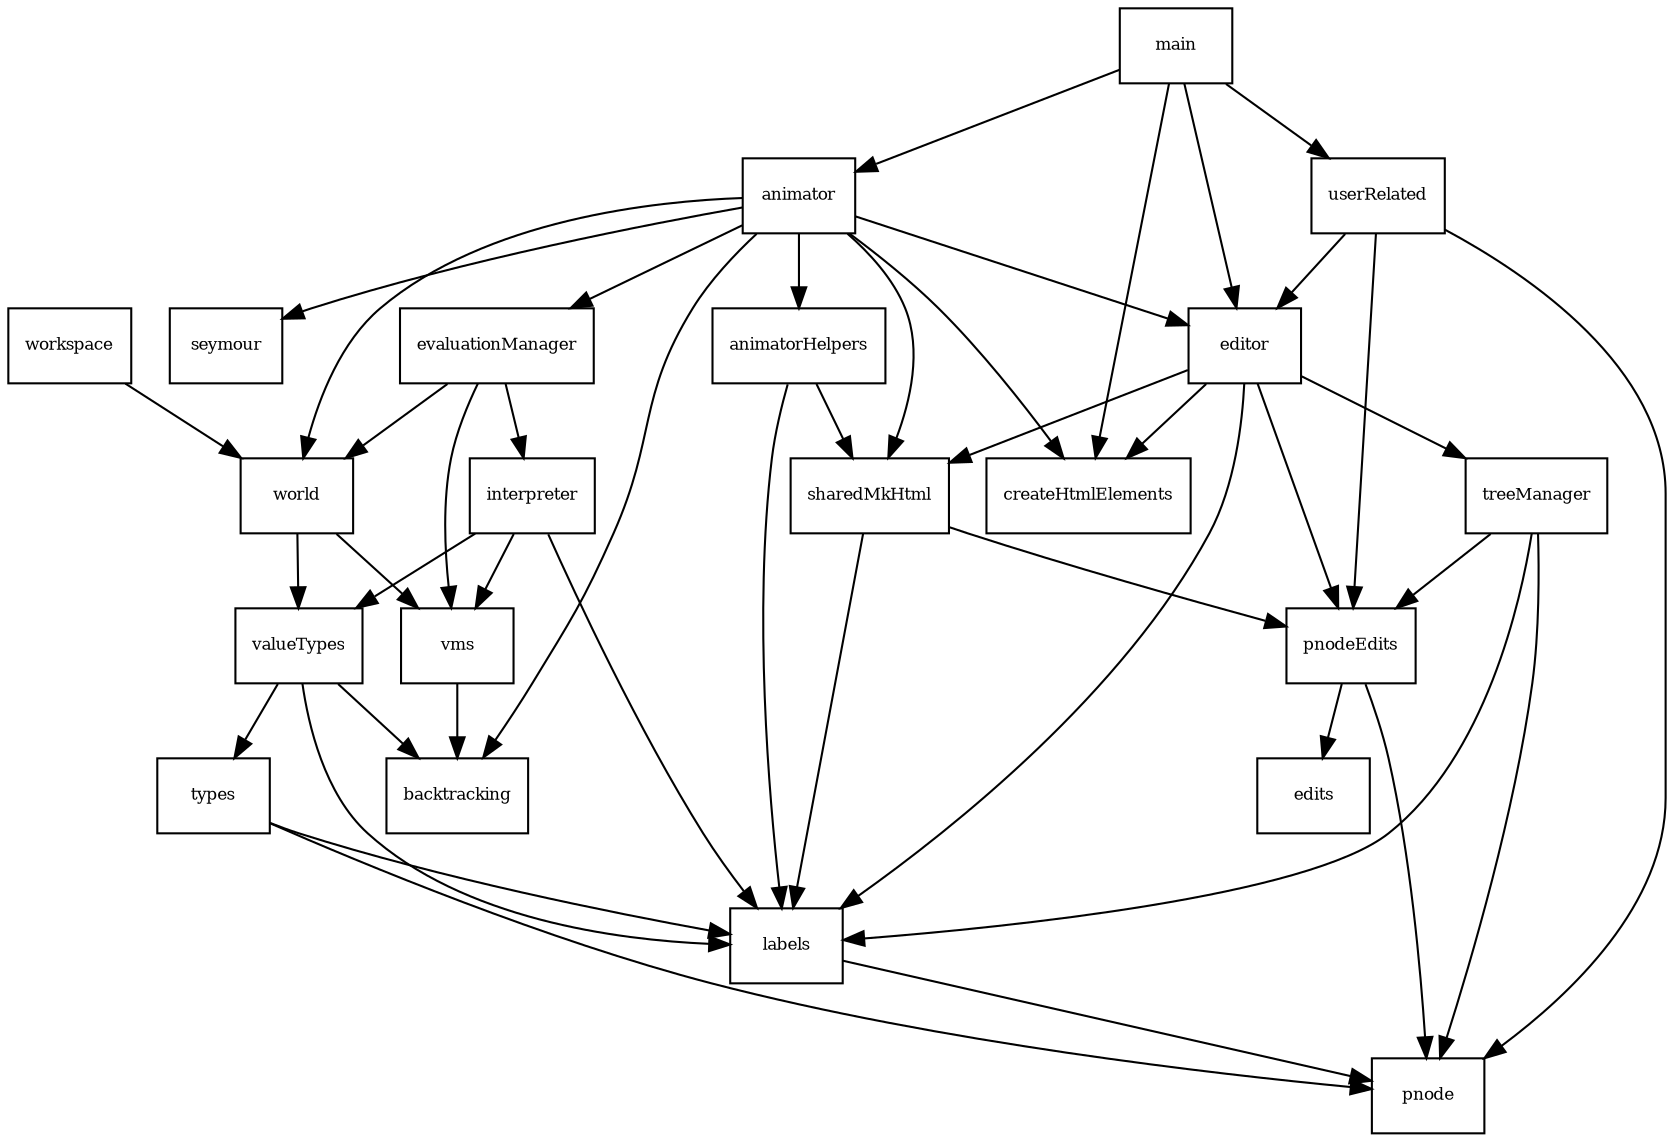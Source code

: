 digraph Depends {

   gsize="8,6"; ratio=fill;
   node[fontsize=8, shape=rectangle];

   animator -> animatorHelpers ;
   animator -> backtracking ;
   animator -> createHtmlElements ;
   animator -> editor ;
   animator -> evaluationManager ;
   animator -> seymour ;
   animator -> sharedMkHtml ;
   animator -> world ;

   animatorHelpers -> labels ;
   animatorHelpers -> sharedMkHtml ;

   editor -> createHtmlElements ;
   editor -> labels ;
   editor -> pnodeEdits ;
   editor -> sharedMkHtml ;
   editor -> treeManager ;

   evaluationManager -> interpreter ;
   evaluationManager -> vms ;
   evaluationManager -> world ;

   interpreter -> labels ;
   interpreter -> valueTypes ;
   interpreter -> vms ;
   
   labels -> pnode

   main -> createHtmlElements ;
   main -> editor ;
   main -> animator ;
   main -> userRelated ;

   pnodeEdits -> edits ;
   pnodeEdits -> pnode ;

   sharedMkHtml -> pnodeEdits ;
   sharedMkHtml -> labels ;

   treeManager -> labels ;
   treeManager -> pnode ;
   treeManager -> pnodeEdits ;

   userRelated -> editor ;
   userRelated -> pnodeEdits ;
   userRelated -> pnode ;

   valueTypes -> backtracking ;
   valueTypes -> labels ;
   valueTypes -> types ;
   
   types -> pnode ;
   types -> labels ;

   vms -> backtracking ;
   
   workspace -> world ;

   world -> valueTypes ;
   world -> vms ;
}
